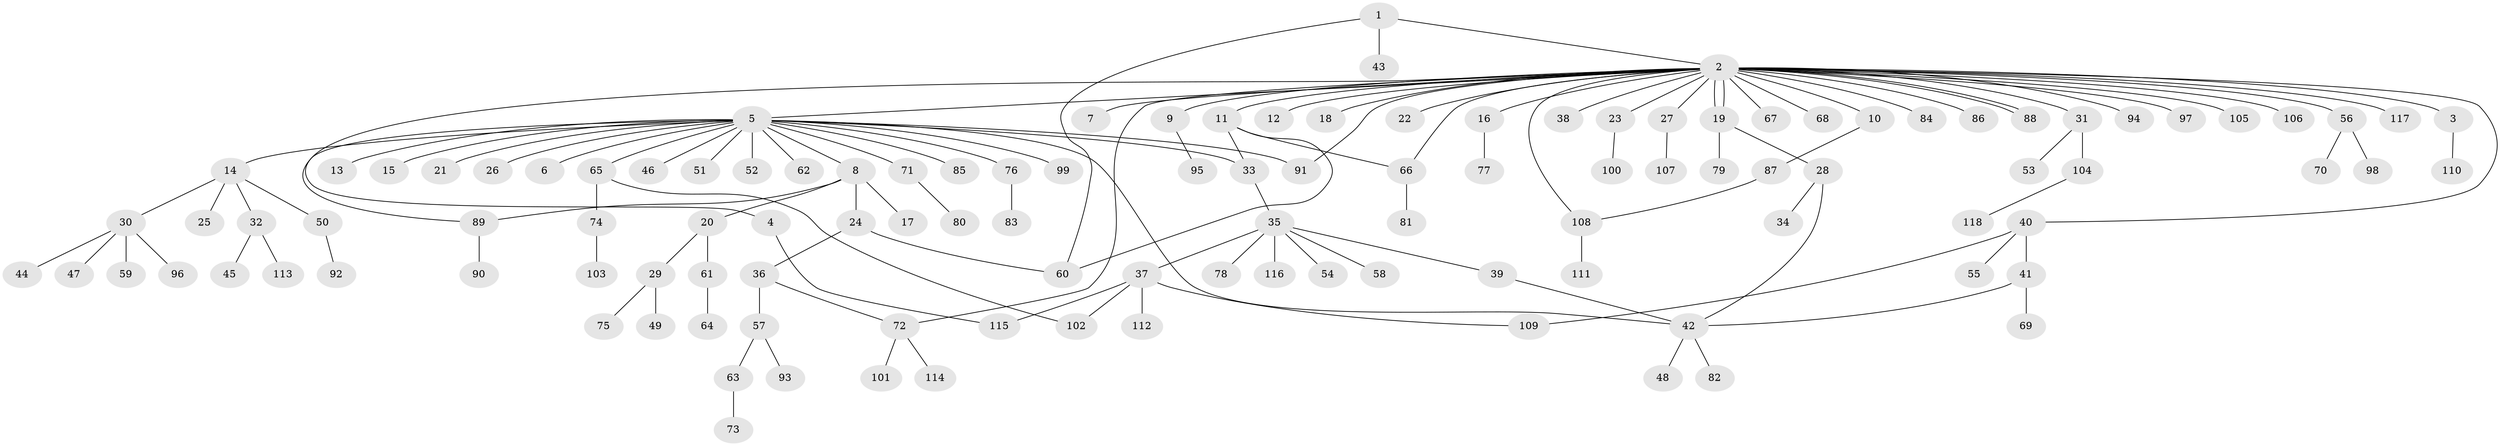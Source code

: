 // Generated by graph-tools (version 1.1) at 2025/49/03/09/25 03:49:56]
// undirected, 118 vertices, 133 edges
graph export_dot {
graph [start="1"]
  node [color=gray90,style=filled];
  1;
  2;
  3;
  4;
  5;
  6;
  7;
  8;
  9;
  10;
  11;
  12;
  13;
  14;
  15;
  16;
  17;
  18;
  19;
  20;
  21;
  22;
  23;
  24;
  25;
  26;
  27;
  28;
  29;
  30;
  31;
  32;
  33;
  34;
  35;
  36;
  37;
  38;
  39;
  40;
  41;
  42;
  43;
  44;
  45;
  46;
  47;
  48;
  49;
  50;
  51;
  52;
  53;
  54;
  55;
  56;
  57;
  58;
  59;
  60;
  61;
  62;
  63;
  64;
  65;
  66;
  67;
  68;
  69;
  70;
  71;
  72;
  73;
  74;
  75;
  76;
  77;
  78;
  79;
  80;
  81;
  82;
  83;
  84;
  85;
  86;
  87;
  88;
  89;
  90;
  91;
  92;
  93;
  94;
  95;
  96;
  97;
  98;
  99;
  100;
  101;
  102;
  103;
  104;
  105;
  106;
  107;
  108;
  109;
  110;
  111;
  112;
  113;
  114;
  115;
  116;
  117;
  118;
  1 -- 2;
  1 -- 43;
  1 -- 60;
  2 -- 3;
  2 -- 4;
  2 -- 5;
  2 -- 7;
  2 -- 9;
  2 -- 10;
  2 -- 11;
  2 -- 12;
  2 -- 16;
  2 -- 18;
  2 -- 19;
  2 -- 19;
  2 -- 22;
  2 -- 23;
  2 -- 27;
  2 -- 31;
  2 -- 38;
  2 -- 40;
  2 -- 56;
  2 -- 66;
  2 -- 67;
  2 -- 68;
  2 -- 72;
  2 -- 84;
  2 -- 86;
  2 -- 88;
  2 -- 88;
  2 -- 91;
  2 -- 94;
  2 -- 97;
  2 -- 105;
  2 -- 106;
  2 -- 108;
  2 -- 117;
  3 -- 110;
  4 -- 115;
  5 -- 6;
  5 -- 8;
  5 -- 13;
  5 -- 14;
  5 -- 15;
  5 -- 21;
  5 -- 26;
  5 -- 33;
  5 -- 42;
  5 -- 46;
  5 -- 51;
  5 -- 52;
  5 -- 62;
  5 -- 65;
  5 -- 71;
  5 -- 76;
  5 -- 85;
  5 -- 89;
  5 -- 91;
  5 -- 99;
  8 -- 17;
  8 -- 20;
  8 -- 24;
  8 -- 89;
  9 -- 95;
  10 -- 87;
  11 -- 33;
  11 -- 60;
  11 -- 66;
  14 -- 25;
  14 -- 30;
  14 -- 32;
  14 -- 50;
  16 -- 77;
  19 -- 28;
  19 -- 79;
  20 -- 29;
  20 -- 61;
  23 -- 100;
  24 -- 36;
  24 -- 60;
  27 -- 107;
  28 -- 34;
  28 -- 42;
  29 -- 49;
  29 -- 75;
  30 -- 44;
  30 -- 47;
  30 -- 59;
  30 -- 96;
  31 -- 53;
  31 -- 104;
  32 -- 45;
  32 -- 113;
  33 -- 35;
  35 -- 37;
  35 -- 39;
  35 -- 54;
  35 -- 58;
  35 -- 78;
  35 -- 116;
  36 -- 57;
  36 -- 72;
  37 -- 102;
  37 -- 109;
  37 -- 112;
  37 -- 115;
  39 -- 42;
  40 -- 41;
  40 -- 55;
  40 -- 109;
  41 -- 42;
  41 -- 69;
  42 -- 48;
  42 -- 82;
  50 -- 92;
  56 -- 70;
  56 -- 98;
  57 -- 63;
  57 -- 93;
  61 -- 64;
  63 -- 73;
  65 -- 74;
  65 -- 102;
  66 -- 81;
  71 -- 80;
  72 -- 101;
  72 -- 114;
  74 -- 103;
  76 -- 83;
  87 -- 108;
  89 -- 90;
  104 -- 118;
  108 -- 111;
}
